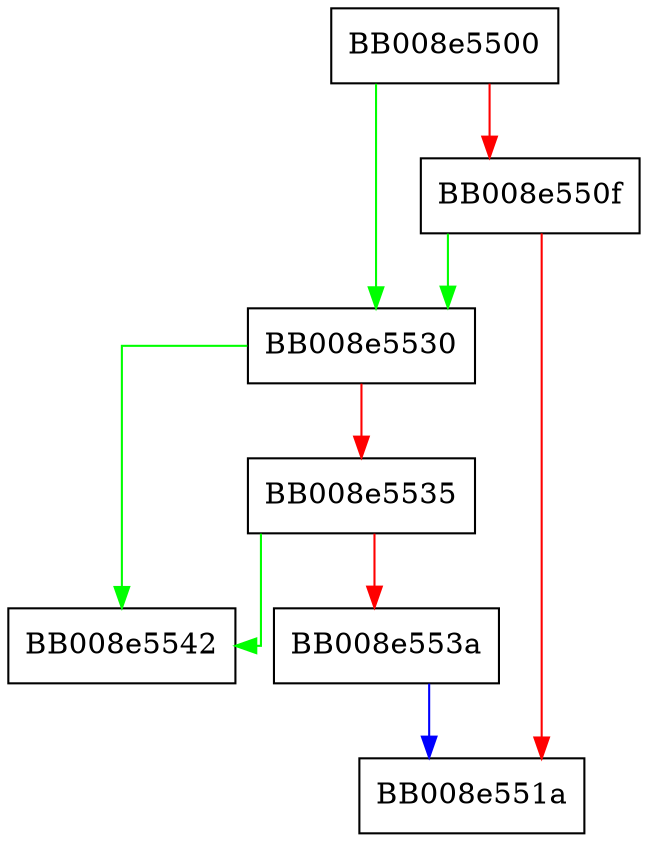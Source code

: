 digraph __nscd_gethostbyaddr_r {
  node [shape="box"];
  graph [splines=ortho];
  BB008e5500 -> BB008e5530 [color="green"];
  BB008e5500 -> BB008e550f [color="red"];
  BB008e550f -> BB008e5530 [color="green"];
  BB008e550f -> BB008e551a [color="red"];
  BB008e5530 -> BB008e5542 [color="green"];
  BB008e5530 -> BB008e5535 [color="red"];
  BB008e5535 -> BB008e5542 [color="green"];
  BB008e5535 -> BB008e553a [color="red"];
  BB008e553a -> BB008e551a [color="blue"];
}